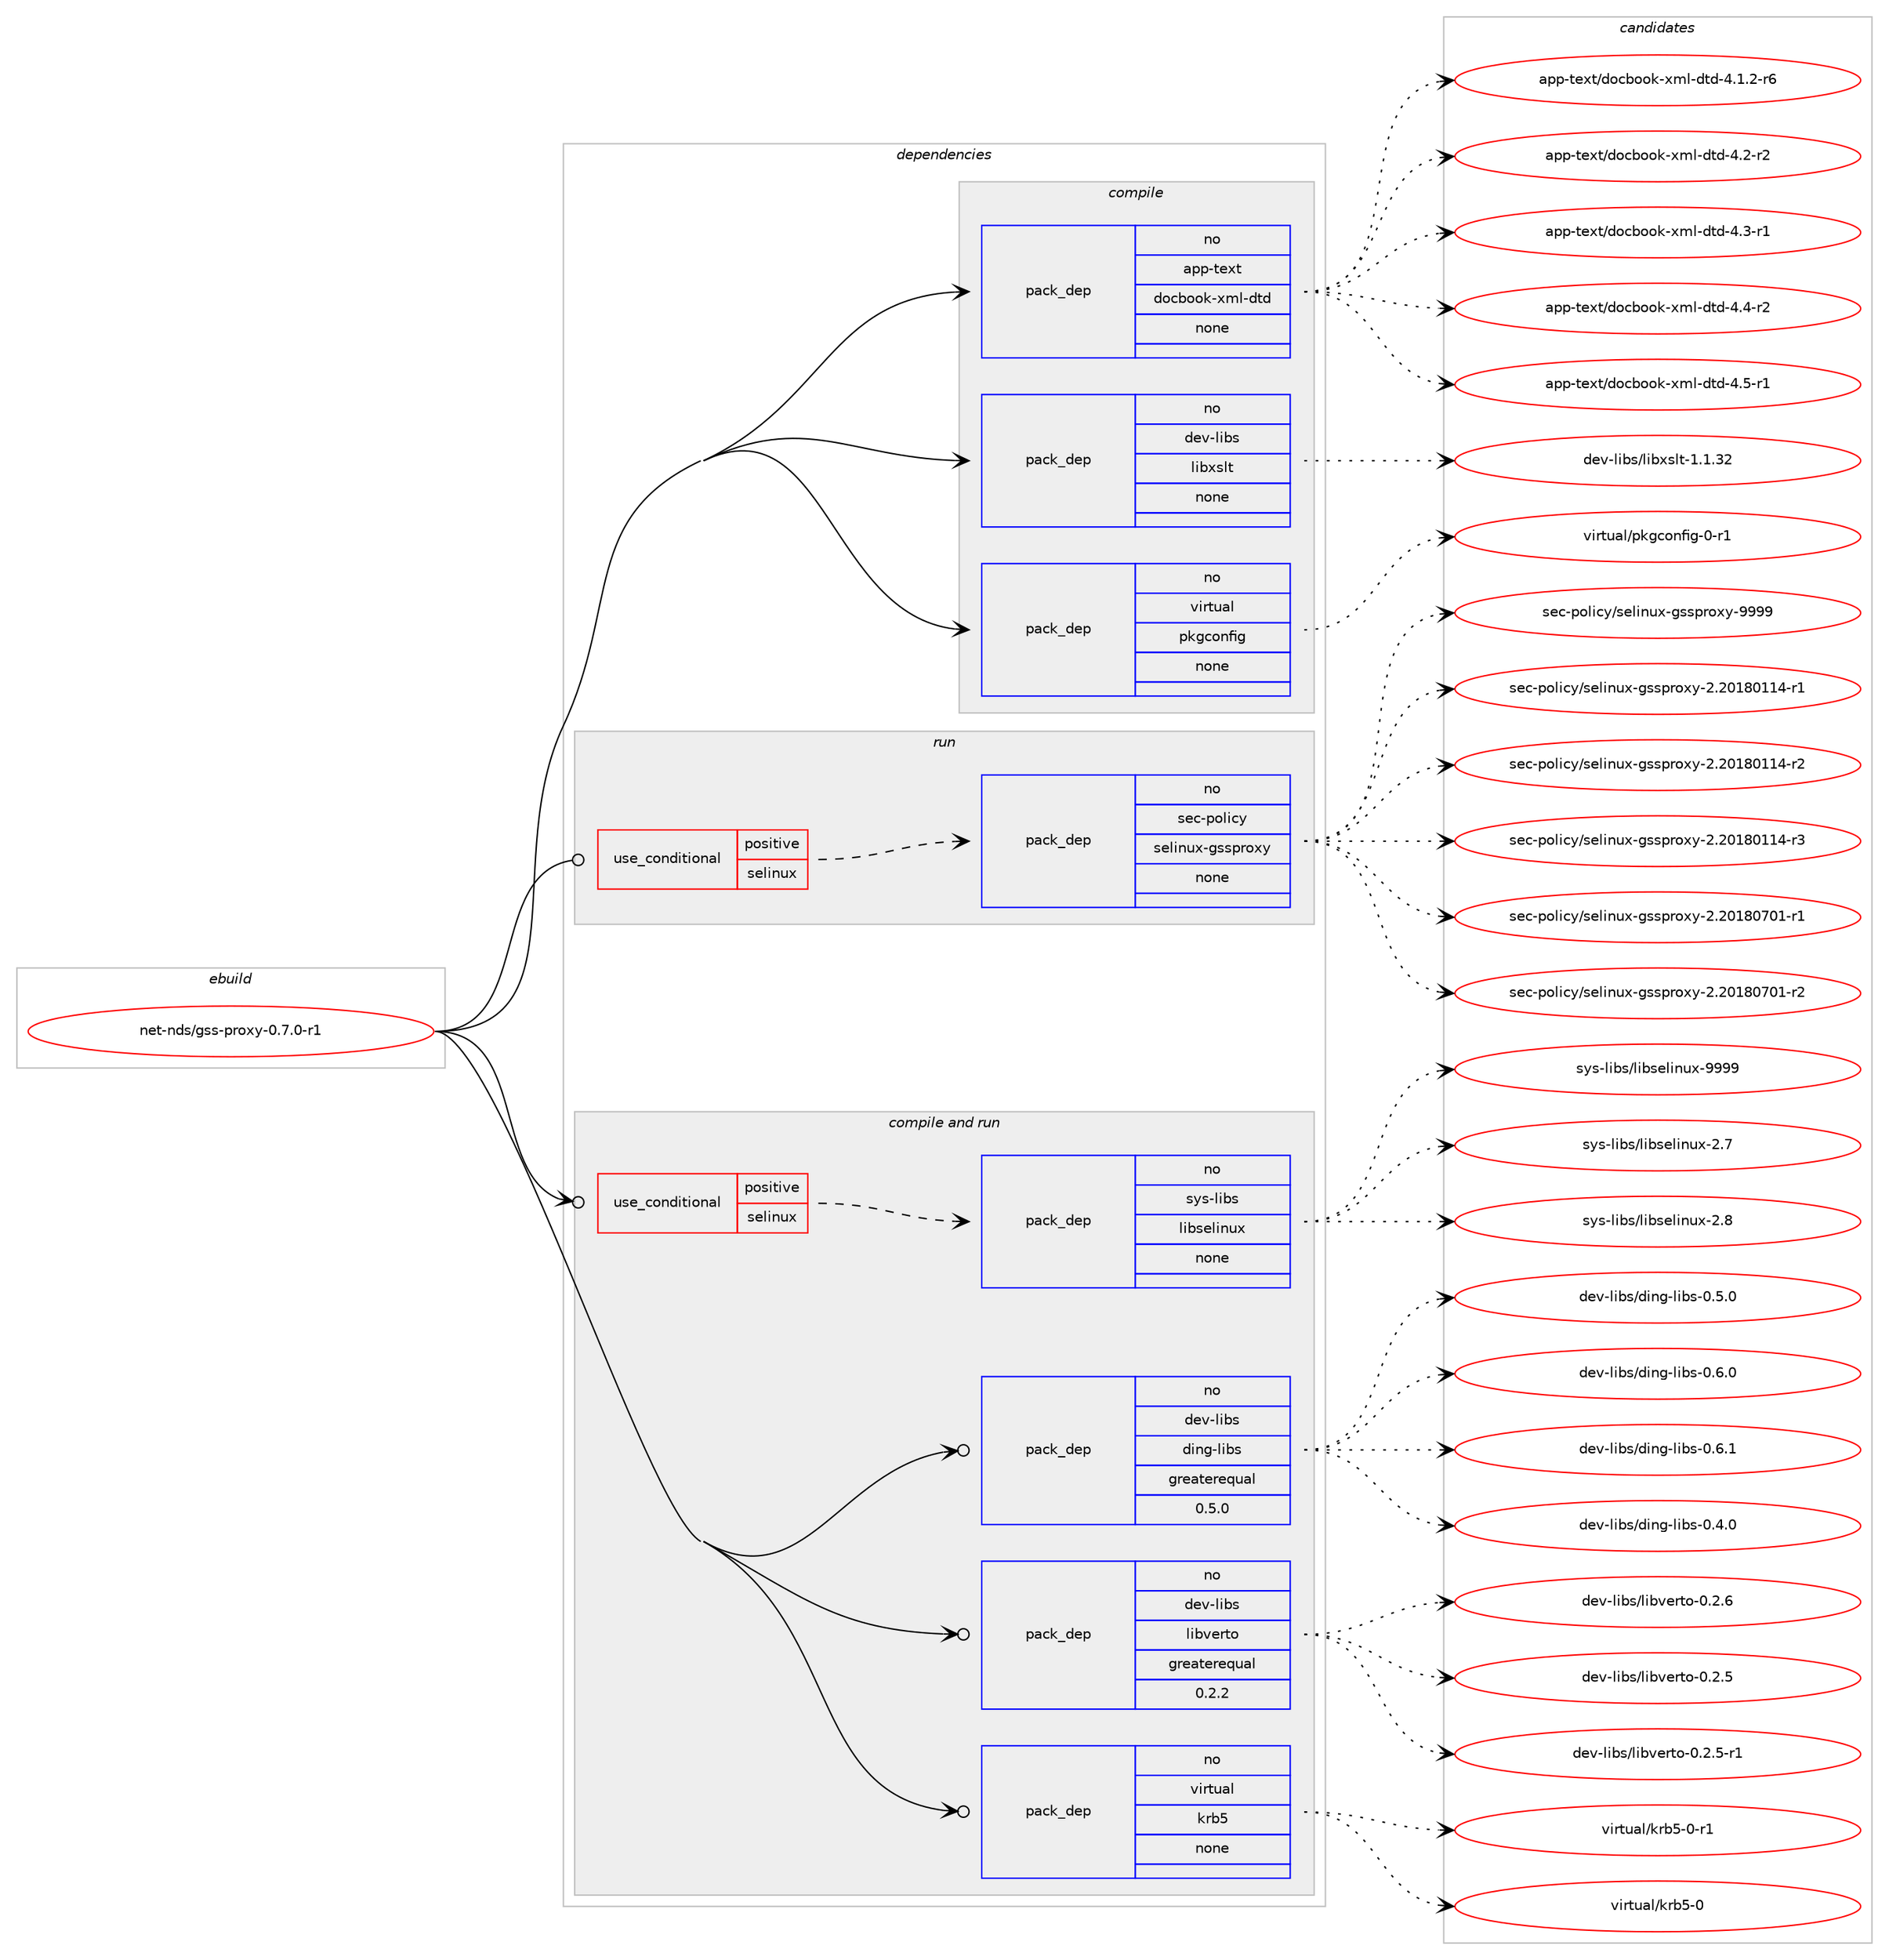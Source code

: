 digraph prolog {

# *************
# Graph options
# *************

newrank=true;
concentrate=true;
compound=true;
graph [rankdir=LR,fontname=Helvetica,fontsize=10,ranksep=1.5];#, ranksep=2.5, nodesep=0.2];
edge  [arrowhead=vee];
node  [fontname=Helvetica,fontsize=10];

# **********
# The ebuild
# **********

subgraph cluster_leftcol {
color=gray;
rank=same;
label=<<i>ebuild</i>>;
id [label="net-nds/gss-proxy-0.7.0-r1", color=red, width=4, href="../net-nds/gss-proxy-0.7.0-r1.svg"];
}

# ****************
# The dependencies
# ****************

subgraph cluster_midcol {
color=gray;
label=<<i>dependencies</i>>;
subgraph cluster_compile {
fillcolor="#eeeeee";
style=filled;
label=<<i>compile</i>>;
subgraph pack3820 {
dependency4628 [label=<<TABLE BORDER="0" CELLBORDER="1" CELLSPACING="0" CELLPADDING="4" WIDTH="220"><TR><TD ROWSPAN="6" CELLPADDING="30">pack_dep</TD></TR><TR><TD WIDTH="110">no</TD></TR><TR><TD>app-text</TD></TR><TR><TD>docbook-xml-dtd</TD></TR><TR><TD>none</TD></TR><TR><TD></TD></TR></TABLE>>, shape=none, color=blue];
}
id:e -> dependency4628:w [weight=20,style="solid",arrowhead="vee"];
subgraph pack3821 {
dependency4629 [label=<<TABLE BORDER="0" CELLBORDER="1" CELLSPACING="0" CELLPADDING="4" WIDTH="220"><TR><TD ROWSPAN="6" CELLPADDING="30">pack_dep</TD></TR><TR><TD WIDTH="110">no</TD></TR><TR><TD>dev-libs</TD></TR><TR><TD>libxslt</TD></TR><TR><TD>none</TD></TR><TR><TD></TD></TR></TABLE>>, shape=none, color=blue];
}
id:e -> dependency4629:w [weight=20,style="solid",arrowhead="vee"];
subgraph pack3822 {
dependency4630 [label=<<TABLE BORDER="0" CELLBORDER="1" CELLSPACING="0" CELLPADDING="4" WIDTH="220"><TR><TD ROWSPAN="6" CELLPADDING="30">pack_dep</TD></TR><TR><TD WIDTH="110">no</TD></TR><TR><TD>virtual</TD></TR><TR><TD>pkgconfig</TD></TR><TR><TD>none</TD></TR><TR><TD></TD></TR></TABLE>>, shape=none, color=blue];
}
id:e -> dependency4630:w [weight=20,style="solid",arrowhead="vee"];
}
subgraph cluster_compileandrun {
fillcolor="#eeeeee";
style=filled;
label=<<i>compile and run</i>>;
subgraph cond686 {
dependency4631 [label=<<TABLE BORDER="0" CELLBORDER="1" CELLSPACING="0" CELLPADDING="4"><TR><TD ROWSPAN="3" CELLPADDING="10">use_conditional</TD></TR><TR><TD>positive</TD></TR><TR><TD>selinux</TD></TR></TABLE>>, shape=none, color=red];
subgraph pack3823 {
dependency4632 [label=<<TABLE BORDER="0" CELLBORDER="1" CELLSPACING="0" CELLPADDING="4" WIDTH="220"><TR><TD ROWSPAN="6" CELLPADDING="30">pack_dep</TD></TR><TR><TD WIDTH="110">no</TD></TR><TR><TD>sys-libs</TD></TR><TR><TD>libselinux</TD></TR><TR><TD>none</TD></TR><TR><TD></TD></TR></TABLE>>, shape=none, color=blue];
}
dependency4631:e -> dependency4632:w [weight=20,style="dashed",arrowhead="vee"];
}
id:e -> dependency4631:w [weight=20,style="solid",arrowhead="odotvee"];
subgraph pack3824 {
dependency4633 [label=<<TABLE BORDER="0" CELLBORDER="1" CELLSPACING="0" CELLPADDING="4" WIDTH="220"><TR><TD ROWSPAN="6" CELLPADDING="30">pack_dep</TD></TR><TR><TD WIDTH="110">no</TD></TR><TR><TD>dev-libs</TD></TR><TR><TD>ding-libs</TD></TR><TR><TD>greaterequal</TD></TR><TR><TD>0.5.0</TD></TR></TABLE>>, shape=none, color=blue];
}
id:e -> dependency4633:w [weight=20,style="solid",arrowhead="odotvee"];
subgraph pack3825 {
dependency4634 [label=<<TABLE BORDER="0" CELLBORDER="1" CELLSPACING="0" CELLPADDING="4" WIDTH="220"><TR><TD ROWSPAN="6" CELLPADDING="30">pack_dep</TD></TR><TR><TD WIDTH="110">no</TD></TR><TR><TD>dev-libs</TD></TR><TR><TD>libverto</TD></TR><TR><TD>greaterequal</TD></TR><TR><TD>0.2.2</TD></TR></TABLE>>, shape=none, color=blue];
}
id:e -> dependency4634:w [weight=20,style="solid",arrowhead="odotvee"];
subgraph pack3826 {
dependency4635 [label=<<TABLE BORDER="0" CELLBORDER="1" CELLSPACING="0" CELLPADDING="4" WIDTH="220"><TR><TD ROWSPAN="6" CELLPADDING="30">pack_dep</TD></TR><TR><TD WIDTH="110">no</TD></TR><TR><TD>virtual</TD></TR><TR><TD>krb5</TD></TR><TR><TD>none</TD></TR><TR><TD></TD></TR></TABLE>>, shape=none, color=blue];
}
id:e -> dependency4635:w [weight=20,style="solid",arrowhead="odotvee"];
}
subgraph cluster_run {
fillcolor="#eeeeee";
style=filled;
label=<<i>run</i>>;
subgraph cond687 {
dependency4636 [label=<<TABLE BORDER="0" CELLBORDER="1" CELLSPACING="0" CELLPADDING="4"><TR><TD ROWSPAN="3" CELLPADDING="10">use_conditional</TD></TR><TR><TD>positive</TD></TR><TR><TD>selinux</TD></TR></TABLE>>, shape=none, color=red];
subgraph pack3827 {
dependency4637 [label=<<TABLE BORDER="0" CELLBORDER="1" CELLSPACING="0" CELLPADDING="4" WIDTH="220"><TR><TD ROWSPAN="6" CELLPADDING="30">pack_dep</TD></TR><TR><TD WIDTH="110">no</TD></TR><TR><TD>sec-policy</TD></TR><TR><TD>selinux-gssproxy</TD></TR><TR><TD>none</TD></TR><TR><TD></TD></TR></TABLE>>, shape=none, color=blue];
}
dependency4636:e -> dependency4637:w [weight=20,style="dashed",arrowhead="vee"];
}
id:e -> dependency4636:w [weight=20,style="solid",arrowhead="odot"];
}
}

# **************
# The candidates
# **************

subgraph cluster_choices {
rank=same;
color=gray;
label=<<i>candidates</i>>;

subgraph choice3820 {
color=black;
nodesep=1;
choice971121124511610112011647100111999811111110745120109108451001161004552464946504511454 [label="app-text/docbook-xml-dtd-4.1.2-r6", color=red, width=4,href="../app-text/docbook-xml-dtd-4.1.2-r6.svg"];
choice97112112451161011201164710011199981111111074512010910845100116100455246504511450 [label="app-text/docbook-xml-dtd-4.2-r2", color=red, width=4,href="../app-text/docbook-xml-dtd-4.2-r2.svg"];
choice97112112451161011201164710011199981111111074512010910845100116100455246514511449 [label="app-text/docbook-xml-dtd-4.3-r1", color=red, width=4,href="../app-text/docbook-xml-dtd-4.3-r1.svg"];
choice97112112451161011201164710011199981111111074512010910845100116100455246524511450 [label="app-text/docbook-xml-dtd-4.4-r2", color=red, width=4,href="../app-text/docbook-xml-dtd-4.4-r2.svg"];
choice97112112451161011201164710011199981111111074512010910845100116100455246534511449 [label="app-text/docbook-xml-dtd-4.5-r1", color=red, width=4,href="../app-text/docbook-xml-dtd-4.5-r1.svg"];
dependency4628:e -> choice971121124511610112011647100111999811111110745120109108451001161004552464946504511454:w [style=dotted,weight="100"];
dependency4628:e -> choice97112112451161011201164710011199981111111074512010910845100116100455246504511450:w [style=dotted,weight="100"];
dependency4628:e -> choice97112112451161011201164710011199981111111074512010910845100116100455246514511449:w [style=dotted,weight="100"];
dependency4628:e -> choice97112112451161011201164710011199981111111074512010910845100116100455246524511450:w [style=dotted,weight="100"];
dependency4628:e -> choice97112112451161011201164710011199981111111074512010910845100116100455246534511449:w [style=dotted,weight="100"];
}
subgraph choice3821 {
color=black;
nodesep=1;
choice1001011184510810598115471081059812011510811645494649465150 [label="dev-libs/libxslt-1.1.32", color=red, width=4,href="../dev-libs/libxslt-1.1.32.svg"];
dependency4629:e -> choice1001011184510810598115471081059812011510811645494649465150:w [style=dotted,weight="100"];
}
subgraph choice3822 {
color=black;
nodesep=1;
choice11810511411611797108471121071039911111010210510345484511449 [label="virtual/pkgconfig-0-r1", color=red, width=4,href="../virtual/pkgconfig-0-r1.svg"];
dependency4630:e -> choice11810511411611797108471121071039911111010210510345484511449:w [style=dotted,weight="100"];
}
subgraph choice3823 {
color=black;
nodesep=1;
choice1151211154510810598115471081059811510110810511011712045504655 [label="sys-libs/libselinux-2.7", color=red, width=4,href="../sys-libs/libselinux-2.7.svg"];
choice1151211154510810598115471081059811510110810511011712045504656 [label="sys-libs/libselinux-2.8", color=red, width=4,href="../sys-libs/libselinux-2.8.svg"];
choice115121115451081059811547108105981151011081051101171204557575757 [label="sys-libs/libselinux-9999", color=red, width=4,href="../sys-libs/libselinux-9999.svg"];
dependency4632:e -> choice1151211154510810598115471081059811510110810511011712045504655:w [style=dotted,weight="100"];
dependency4632:e -> choice1151211154510810598115471081059811510110810511011712045504656:w [style=dotted,weight="100"];
dependency4632:e -> choice115121115451081059811547108105981151011081051101171204557575757:w [style=dotted,weight="100"];
}
subgraph choice3824 {
color=black;
nodesep=1;
choice1001011184510810598115471001051101034510810598115454846524648 [label="dev-libs/ding-libs-0.4.0", color=red, width=4,href="../dev-libs/ding-libs-0.4.0.svg"];
choice1001011184510810598115471001051101034510810598115454846534648 [label="dev-libs/ding-libs-0.5.0", color=red, width=4,href="../dev-libs/ding-libs-0.5.0.svg"];
choice1001011184510810598115471001051101034510810598115454846544648 [label="dev-libs/ding-libs-0.6.0", color=red, width=4,href="../dev-libs/ding-libs-0.6.0.svg"];
choice1001011184510810598115471001051101034510810598115454846544649 [label="dev-libs/ding-libs-0.6.1", color=red, width=4,href="../dev-libs/ding-libs-0.6.1.svg"];
dependency4633:e -> choice1001011184510810598115471001051101034510810598115454846524648:w [style=dotted,weight="100"];
dependency4633:e -> choice1001011184510810598115471001051101034510810598115454846534648:w [style=dotted,weight="100"];
dependency4633:e -> choice1001011184510810598115471001051101034510810598115454846544648:w [style=dotted,weight="100"];
dependency4633:e -> choice1001011184510810598115471001051101034510810598115454846544649:w [style=dotted,weight="100"];
}
subgraph choice3825 {
color=black;
nodesep=1;
choice10010111845108105981154710810598118101114116111454846504653 [label="dev-libs/libverto-0.2.5", color=red, width=4,href="../dev-libs/libverto-0.2.5.svg"];
choice100101118451081059811547108105981181011141161114548465046534511449 [label="dev-libs/libverto-0.2.5-r1", color=red, width=4,href="../dev-libs/libverto-0.2.5-r1.svg"];
choice10010111845108105981154710810598118101114116111454846504654 [label="dev-libs/libverto-0.2.6", color=red, width=4,href="../dev-libs/libverto-0.2.6.svg"];
dependency4634:e -> choice10010111845108105981154710810598118101114116111454846504653:w [style=dotted,weight="100"];
dependency4634:e -> choice100101118451081059811547108105981181011141161114548465046534511449:w [style=dotted,weight="100"];
dependency4634:e -> choice10010111845108105981154710810598118101114116111454846504654:w [style=dotted,weight="100"];
}
subgraph choice3826 {
color=black;
nodesep=1;
choice118105114116117971084710711498534548 [label="virtual/krb5-0", color=red, width=4,href="../virtual/krb5-0.svg"];
choice1181051141161179710847107114985345484511449 [label="virtual/krb5-0-r1", color=red, width=4,href="../virtual/krb5-0-r1.svg"];
dependency4635:e -> choice118105114116117971084710711498534548:w [style=dotted,weight="100"];
dependency4635:e -> choice1181051141161179710847107114985345484511449:w [style=dotted,weight="100"];
}
subgraph choice3827 {
color=black;
nodesep=1;
choice115101994511211110810599121471151011081051101171204510311511511211411112012145504650484956484949524511449 [label="sec-policy/selinux-gssproxy-2.20180114-r1", color=red, width=4,href="../sec-policy/selinux-gssproxy-2.20180114-r1.svg"];
choice115101994511211110810599121471151011081051101171204510311511511211411112012145504650484956484949524511450 [label="sec-policy/selinux-gssproxy-2.20180114-r2", color=red, width=4,href="../sec-policy/selinux-gssproxy-2.20180114-r2.svg"];
choice115101994511211110810599121471151011081051101171204510311511511211411112012145504650484956484949524511451 [label="sec-policy/selinux-gssproxy-2.20180114-r3", color=red, width=4,href="../sec-policy/selinux-gssproxy-2.20180114-r3.svg"];
choice115101994511211110810599121471151011081051101171204510311511511211411112012145504650484956485548494511449 [label="sec-policy/selinux-gssproxy-2.20180701-r1", color=red, width=4,href="../sec-policy/selinux-gssproxy-2.20180701-r1.svg"];
choice115101994511211110810599121471151011081051101171204510311511511211411112012145504650484956485548494511450 [label="sec-policy/selinux-gssproxy-2.20180701-r2", color=red, width=4,href="../sec-policy/selinux-gssproxy-2.20180701-r2.svg"];
choice11510199451121111081059912147115101108105110117120451031151151121141111201214557575757 [label="sec-policy/selinux-gssproxy-9999", color=red, width=4,href="../sec-policy/selinux-gssproxy-9999.svg"];
dependency4637:e -> choice115101994511211110810599121471151011081051101171204510311511511211411112012145504650484956484949524511449:w [style=dotted,weight="100"];
dependency4637:e -> choice115101994511211110810599121471151011081051101171204510311511511211411112012145504650484956484949524511450:w [style=dotted,weight="100"];
dependency4637:e -> choice115101994511211110810599121471151011081051101171204510311511511211411112012145504650484956484949524511451:w [style=dotted,weight="100"];
dependency4637:e -> choice115101994511211110810599121471151011081051101171204510311511511211411112012145504650484956485548494511449:w [style=dotted,weight="100"];
dependency4637:e -> choice115101994511211110810599121471151011081051101171204510311511511211411112012145504650484956485548494511450:w [style=dotted,weight="100"];
dependency4637:e -> choice11510199451121111081059912147115101108105110117120451031151151121141111201214557575757:w [style=dotted,weight="100"];
}
}

}

